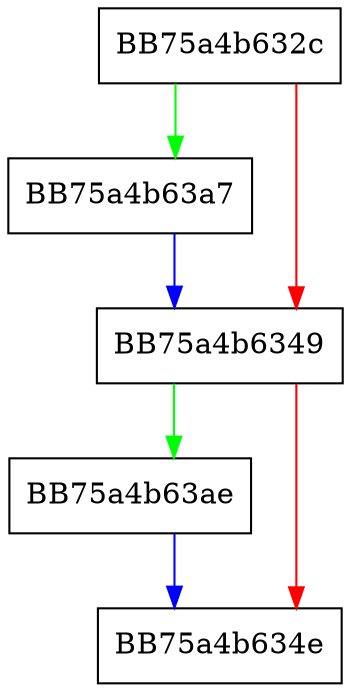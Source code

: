 digraph GetSegmentReference {
  node [shape="box"];
  graph [splines=ortho];
  BB75a4b632c -> BB75a4b63a7 [color="green"];
  BB75a4b632c -> BB75a4b6349 [color="red"];
  BB75a4b6349 -> BB75a4b63ae [color="green"];
  BB75a4b6349 -> BB75a4b634e [color="red"];
  BB75a4b63a7 -> BB75a4b6349 [color="blue"];
  BB75a4b63ae -> BB75a4b634e [color="blue"];
}